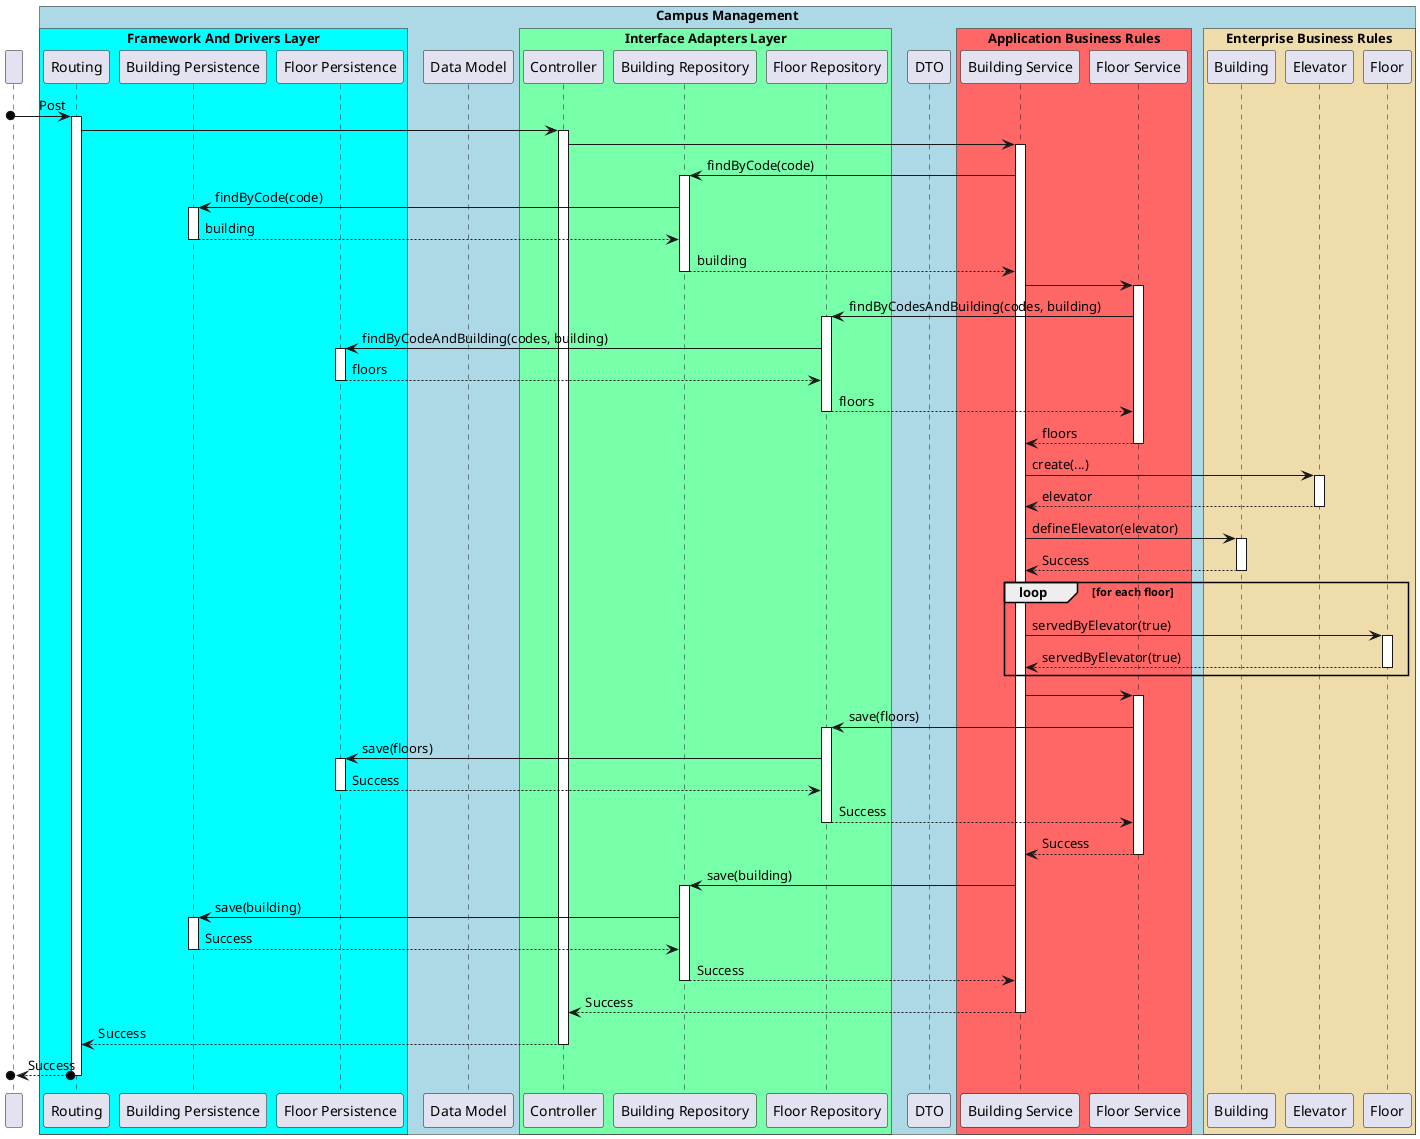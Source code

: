 @startuml SD Lv3

!pragma teoz true

participant " "
box "Campus Management" #LightBlue

    box "Framework And Drivers Layer" #00ffff
        participant Routing
        participant "Building Persistence" as Persistence
        participant "Floor Persistence" as FloorPers
    end box

    participant "Data Model" as Data
    box "Interface Adapters Layer" #77ffaa
        participant Controller
        participant "Building Repository" as Repository
        participant "Floor Repository" as FloorRepo
    end box

    participant DTO
    box "Application Business Rules" #ff6666
        participant "Building Service" as BuildingS
        participant "Floor Service" as FloorS
    end box

    box "Enterprise Business Rules" #eeddaa
        participant Building
        participant Elevator
        participant Floor
    end box
end box


[o-> Routing : Post
activate Routing

    Routing -> Controller : 
    activate Controller

        Controller -> BuildingS :
        activate BuildingS
        
            BuildingS -> Repository : findByCode(code)
            activate Repository

                Repository -> Persistence : findByCode(code)
                activate Persistence

                Persistence --> Repository : building
                deactivate Persistence

            Repository --> BuildingS : building
            deactivate Repository
            
            BuildingS -> FloorS
            activate FloorS

                FloorS -> FloorRepo : findByCodesAndBuilding(codes, building)
                activate FloorRepo

                    FloorRepo -> FloorPers : findByCodeAndBuilding(codes, building)
                    activate FloorPers

                    FloorPers --> FloorRepo : floors
                    deactivate FloorPers

                FloorRepo --> FloorS : floors
                deactivate FloorRepo

            FloorS --> BuildingS : floors
            deactivate FloorS

            BuildingS -> Elevator : create(...)
            activate Elevator

            Elevator --> BuildingS : elevator
            deactivate Elevator

            BuildingS -> Building : defineElevator(elevator)
            activate Building
            Building --> BuildingS : Success
            deactivate Building

            loop for each floor
                BuildingS -> Floor : servedByElevator(true)
                activate Floor
                Floor --> BuildingS : servedByElevator(true)
                deactivate Floor
            end

            BuildingS -> FloorS
            activate FloorS

                FloorS -> FloorRepo : save(floors)
                activate FloorRepo

                    FloorRepo -> FloorPers : save(floors)
                    activate FloorPers

                    FloorPers --> FloorRepo : Success
                    deactivate FloorPers

                FloorRepo --> FloorS : Success
                deactivate FloorRepo

            FloorS --> BuildingS : Success
            deactivate FloorS

            BuildingS -> Repository : save(building)
            activate Repository

                Repository -> Persistence : save(building)
                activate Persistence

                Persistence --> Repository : Success
                deactivate Persistence

            Repository --> BuildingS : Success
            deactivate Repository

        BuildingS --> Controller : Success
        deactivate BuildingS

    Controller --> Routing : Success
    deactivate Controller

[o<--o Routing : Success
deactivate Routing


@enduml